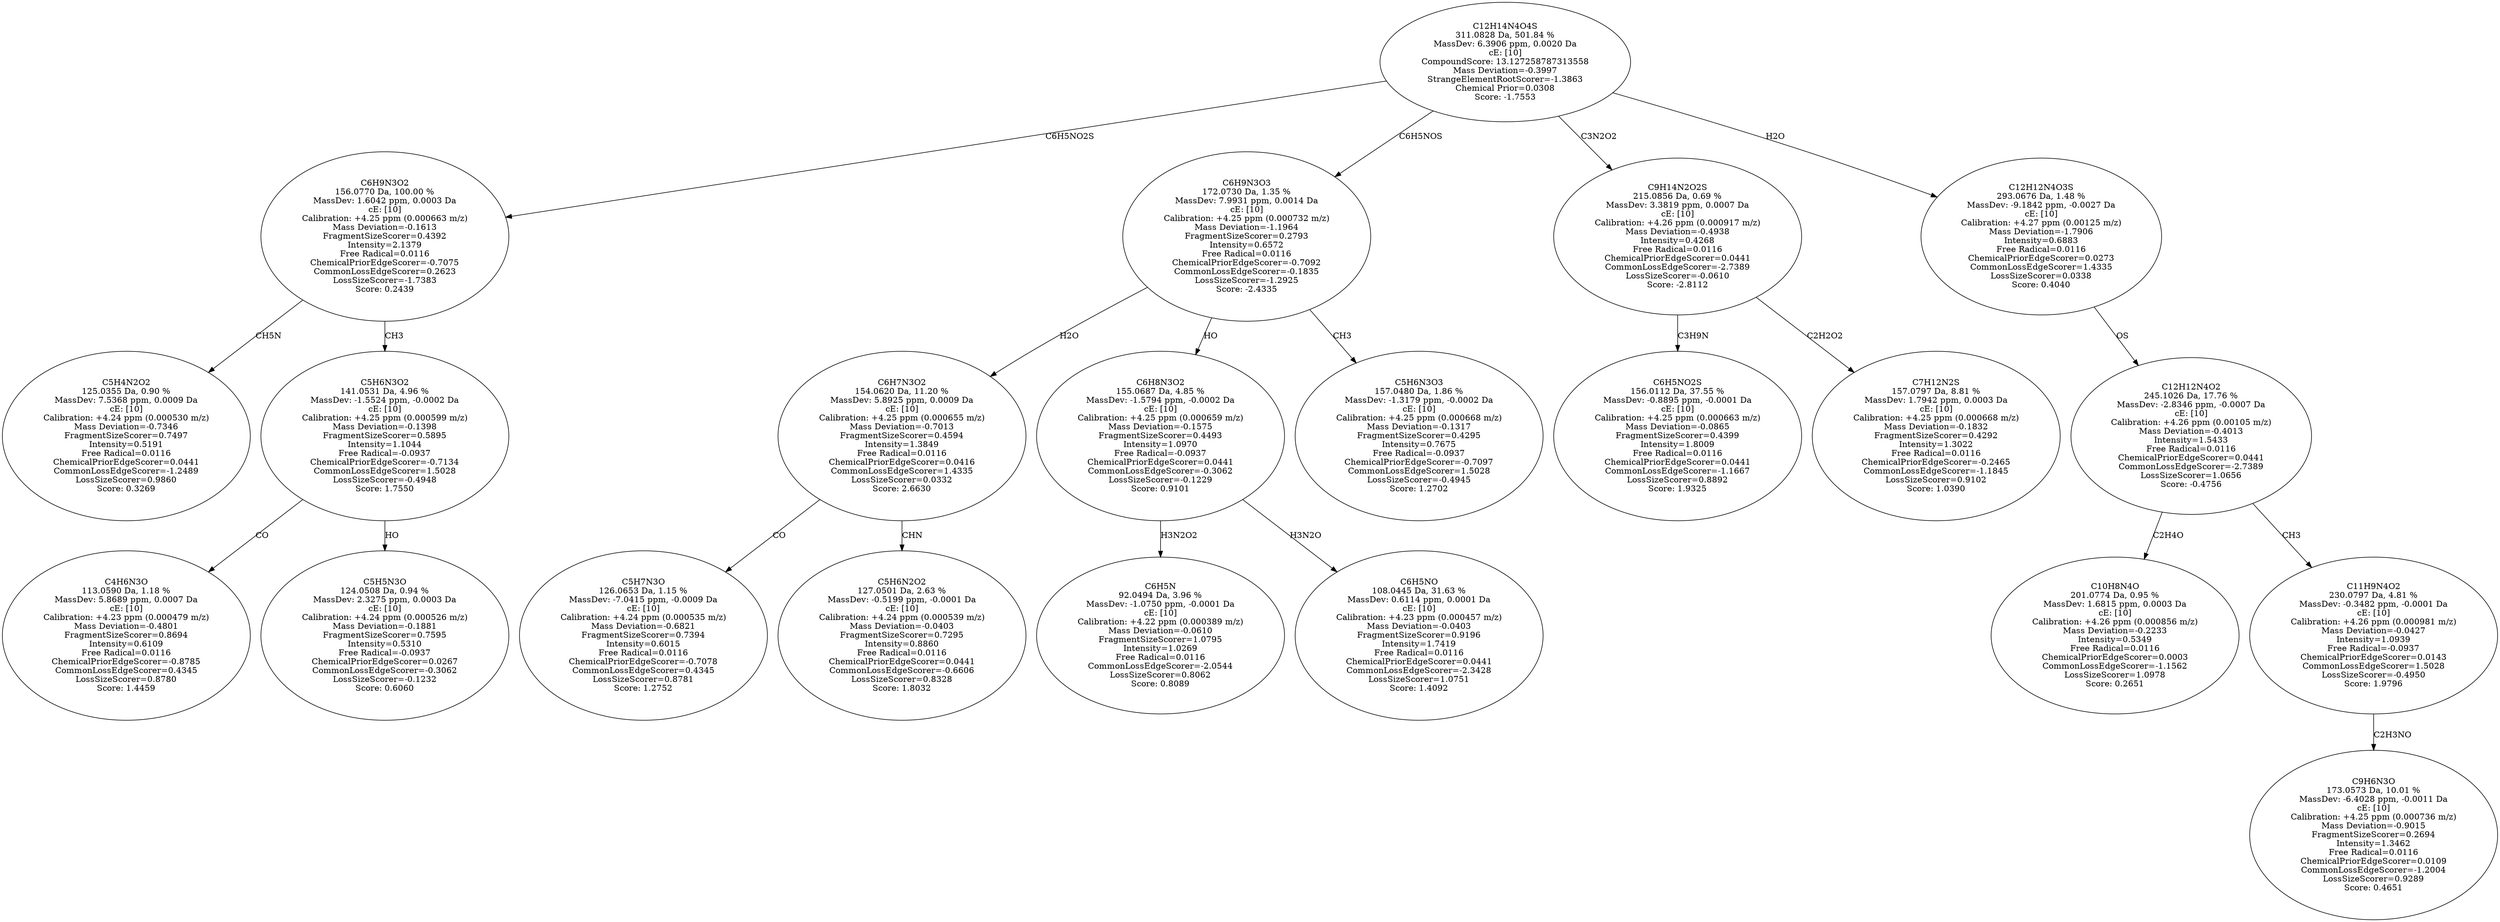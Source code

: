 strict digraph {
v1 [label="C5H4N2O2\n125.0355 Da, 0.90 %\nMassDev: 7.5368 ppm, 0.0009 Da\ncE: [10]\nCalibration: +4.24 ppm (0.000530 m/z)\nMass Deviation=-0.7346\nFragmentSizeScorer=0.7497\nIntensity=0.5191\nFree Radical=0.0116\nChemicalPriorEdgeScorer=0.0441\nCommonLossEdgeScorer=-1.2489\nLossSizeScorer=0.9860\nScore: 0.3269"];
v2 [label="C4H6N3O\n113.0590 Da, 1.18 %\nMassDev: 5.8689 ppm, 0.0007 Da\ncE: [10]\nCalibration: +4.23 ppm (0.000479 m/z)\nMass Deviation=-0.4801\nFragmentSizeScorer=0.8694\nIntensity=0.6109\nFree Radical=0.0116\nChemicalPriorEdgeScorer=-0.8785\nCommonLossEdgeScorer=0.4345\nLossSizeScorer=0.8780\nScore: 1.4459"];
v3 [label="C5H5N3O\n124.0508 Da, 0.94 %\nMassDev: 2.3275 ppm, 0.0003 Da\ncE: [10]\nCalibration: +4.24 ppm (0.000526 m/z)\nMass Deviation=-0.1881\nFragmentSizeScorer=0.7595\nIntensity=0.5310\nFree Radical=-0.0937\nChemicalPriorEdgeScorer=0.0267\nCommonLossEdgeScorer=-0.3062\nLossSizeScorer=-0.1232\nScore: 0.6060"];
v4 [label="C5H6N3O2\n141.0531 Da, 4.96 %\nMassDev: -1.5524 ppm, -0.0002 Da\ncE: [10]\nCalibration: +4.25 ppm (0.000599 m/z)\nMass Deviation=-0.1398\nFragmentSizeScorer=0.5895\nIntensity=1.1044\nFree Radical=-0.0937\nChemicalPriorEdgeScorer=-0.7134\nCommonLossEdgeScorer=1.5028\nLossSizeScorer=-0.4948\nScore: 1.7550"];
v5 [label="C6H9N3O2\n156.0770 Da, 100.00 %\nMassDev: 1.6042 ppm, 0.0003 Da\ncE: [10]\nCalibration: +4.25 ppm (0.000663 m/z)\nMass Deviation=-0.1613\nFragmentSizeScorer=0.4392\nIntensity=2.1379\nFree Radical=0.0116\nChemicalPriorEdgeScorer=-0.7075\nCommonLossEdgeScorer=0.2623\nLossSizeScorer=-1.7383\nScore: 0.2439"];
v6 [label="C5H7N3O\n126.0653 Da, 1.15 %\nMassDev: -7.0415 ppm, -0.0009 Da\ncE: [10]\nCalibration: +4.24 ppm (0.000535 m/z)\nMass Deviation=-0.6821\nFragmentSizeScorer=0.7394\nIntensity=0.6015\nFree Radical=0.0116\nChemicalPriorEdgeScorer=-0.7078\nCommonLossEdgeScorer=0.4345\nLossSizeScorer=0.8781\nScore: 1.2752"];
v7 [label="C5H6N2O2\n127.0501 Da, 2.63 %\nMassDev: -0.5199 ppm, -0.0001 Da\ncE: [10]\nCalibration: +4.24 ppm (0.000539 m/z)\nMass Deviation=-0.0403\nFragmentSizeScorer=0.7295\nIntensity=0.8860\nFree Radical=0.0116\nChemicalPriorEdgeScorer=0.0441\nCommonLossEdgeScorer=-0.6606\nLossSizeScorer=0.8328\nScore: 1.8032"];
v8 [label="C6H7N3O2\n154.0620 Da, 11.20 %\nMassDev: 5.8925 ppm, 0.0009 Da\ncE: [10]\nCalibration: +4.25 ppm (0.000655 m/z)\nMass Deviation=-0.7013\nFragmentSizeScorer=0.4594\nIntensity=1.3849\nFree Radical=0.0116\nChemicalPriorEdgeScorer=0.0416\nCommonLossEdgeScorer=1.4335\nLossSizeScorer=0.0332\nScore: 2.6630"];
v9 [label="C6H5N\n92.0494 Da, 3.96 %\nMassDev: -1.0750 ppm, -0.0001 Da\ncE: [10]\nCalibration: +4.22 ppm (0.000389 m/z)\nMass Deviation=-0.0610\nFragmentSizeScorer=1.0795\nIntensity=1.0269\nFree Radical=0.0116\nCommonLossEdgeScorer=-2.0544\nLossSizeScorer=0.8062\nScore: 0.8089"];
v10 [label="C6H5NO\n108.0445 Da, 31.63 %\nMassDev: 0.6114 ppm, 0.0001 Da\ncE: [10]\nCalibration: +4.23 ppm (0.000457 m/z)\nMass Deviation=-0.0403\nFragmentSizeScorer=0.9196\nIntensity=1.7419\nFree Radical=0.0116\nChemicalPriorEdgeScorer=0.0441\nCommonLossEdgeScorer=-2.3428\nLossSizeScorer=1.0751\nScore: 1.4092"];
v11 [label="C6H8N3O2\n155.0687 Da, 4.85 %\nMassDev: -1.5794 ppm, -0.0002 Da\ncE: [10]\nCalibration: +4.25 ppm (0.000659 m/z)\nMass Deviation=-0.1575\nFragmentSizeScorer=0.4493\nIntensity=1.0970\nFree Radical=-0.0937\nChemicalPriorEdgeScorer=0.0441\nCommonLossEdgeScorer=-0.3062\nLossSizeScorer=-0.1229\nScore: 0.9101"];
v12 [label="C5H6N3O3\n157.0480 Da, 1.86 %\nMassDev: -1.3179 ppm, -0.0002 Da\ncE: [10]\nCalibration: +4.25 ppm (0.000668 m/z)\nMass Deviation=-0.1317\nFragmentSizeScorer=0.4295\nIntensity=0.7675\nFree Radical=-0.0937\nChemicalPriorEdgeScorer=-0.7097\nCommonLossEdgeScorer=1.5028\nLossSizeScorer=-0.4945\nScore: 1.2702"];
v13 [label="C6H9N3O3\n172.0730 Da, 1.35 %\nMassDev: 7.9931 ppm, 0.0014 Da\ncE: [10]\nCalibration: +4.25 ppm (0.000732 m/z)\nMass Deviation=-1.1964\nFragmentSizeScorer=0.2793\nIntensity=0.6572\nFree Radical=0.0116\nChemicalPriorEdgeScorer=-0.7092\nCommonLossEdgeScorer=-0.1835\nLossSizeScorer=-1.2925\nScore: -2.4335"];
v14 [label="C6H5NO2S\n156.0112 Da, 37.55 %\nMassDev: -0.8895 ppm, -0.0001 Da\ncE: [10]\nCalibration: +4.25 ppm (0.000663 m/z)\nMass Deviation=-0.0865\nFragmentSizeScorer=0.4399\nIntensity=1.8009\nFree Radical=0.0116\nChemicalPriorEdgeScorer=0.0441\nCommonLossEdgeScorer=-1.1667\nLossSizeScorer=0.8892\nScore: 1.9325"];
v15 [label="C7H12N2S\n157.0797 Da, 8.81 %\nMassDev: 1.7942 ppm, 0.0003 Da\ncE: [10]\nCalibration: +4.25 ppm (0.000668 m/z)\nMass Deviation=-0.1832\nFragmentSizeScorer=0.4292\nIntensity=1.3022\nFree Radical=0.0116\nChemicalPriorEdgeScorer=-0.2465\nCommonLossEdgeScorer=-1.1845\nLossSizeScorer=0.9102\nScore: 1.0390"];
v16 [label="C9H14N2O2S\n215.0856 Da, 0.69 %\nMassDev: 3.3819 ppm, 0.0007 Da\ncE: [10]\nCalibration: +4.26 ppm (0.000917 m/z)\nMass Deviation=-0.4938\nIntensity=0.4268\nFree Radical=0.0116\nChemicalPriorEdgeScorer=0.0441\nCommonLossEdgeScorer=-2.7389\nLossSizeScorer=-0.0610\nScore: -2.8112"];
v17 [label="C10H8N4O\n201.0774 Da, 0.95 %\nMassDev: 1.6815 ppm, 0.0003 Da\ncE: [10]\nCalibration: +4.26 ppm (0.000856 m/z)\nMass Deviation=-0.2233\nIntensity=0.5349\nFree Radical=0.0116\nChemicalPriorEdgeScorer=0.0003\nCommonLossEdgeScorer=-1.1562\nLossSizeScorer=1.0978\nScore: 0.2651"];
v18 [label="C9H6N3O\n173.0573 Da, 10.01 %\nMassDev: -6.4028 ppm, -0.0011 Da\ncE: [10]\nCalibration: +4.25 ppm (0.000736 m/z)\nMass Deviation=-0.9015\nFragmentSizeScorer=0.2694\nIntensity=1.3462\nFree Radical=0.0116\nChemicalPriorEdgeScorer=0.0109\nCommonLossEdgeScorer=-1.2004\nLossSizeScorer=0.9289\nScore: 0.4651"];
v19 [label="C11H9N4O2\n230.0797 Da, 4.81 %\nMassDev: -0.3482 ppm, -0.0001 Da\ncE: [10]\nCalibration: +4.26 ppm (0.000981 m/z)\nMass Deviation=-0.0427\nIntensity=1.0939\nFree Radical=-0.0937\nChemicalPriorEdgeScorer=0.0143\nCommonLossEdgeScorer=1.5028\nLossSizeScorer=-0.4950\nScore: 1.9796"];
v20 [label="C12H12N4O2\n245.1026 Da, 17.76 %\nMassDev: -2.8346 ppm, -0.0007 Da\ncE: [10]\nCalibration: +4.26 ppm (0.00105 m/z)\nMass Deviation=-0.4013\nIntensity=1.5433\nFree Radical=0.0116\nChemicalPriorEdgeScorer=0.0441\nCommonLossEdgeScorer=-2.7389\nLossSizeScorer=1.0656\nScore: -0.4756"];
v21 [label="C12H12N4O3S\n293.0676 Da, 1.48 %\nMassDev: -9.1842 ppm, -0.0027 Da\ncE: [10]\nCalibration: +4.27 ppm (0.00125 m/z)\nMass Deviation=-1.7906\nIntensity=0.6883\nFree Radical=0.0116\nChemicalPriorEdgeScorer=0.0273\nCommonLossEdgeScorer=1.4335\nLossSizeScorer=0.0338\nScore: 0.4040"];
v22 [label="C12H14N4O4S\n311.0828 Da, 501.84 %\nMassDev: 6.3906 ppm, 0.0020 Da\ncE: [10]\nCompoundScore: 13.127258787313558\nMass Deviation=-0.3997\nStrangeElementRootScorer=-1.3863\nChemical Prior=0.0308\nScore: -1.7553"];
v5 -> v1 [label="CH5N"];
v4 -> v2 [label="CO"];
v4 -> v3 [label="HO"];
v5 -> v4 [label="CH3"];
v22 -> v5 [label="C6H5NO2S"];
v8 -> v6 [label="CO"];
v8 -> v7 [label="CHN"];
v13 -> v8 [label="H2O"];
v11 -> v9 [label="H3N2O2"];
v11 -> v10 [label="H3N2O"];
v13 -> v11 [label="HO"];
v13 -> v12 [label="CH3"];
v22 -> v13 [label="C6H5NOS"];
v16 -> v14 [label="C3H9N"];
v16 -> v15 [label="C2H2O2"];
v22 -> v16 [label="C3N2O2"];
v20 -> v17 [label="C2H4O"];
v19 -> v18 [label="C2H3NO"];
v20 -> v19 [label="CH3"];
v21 -> v20 [label="OS"];
v22 -> v21 [label="H2O"];
}